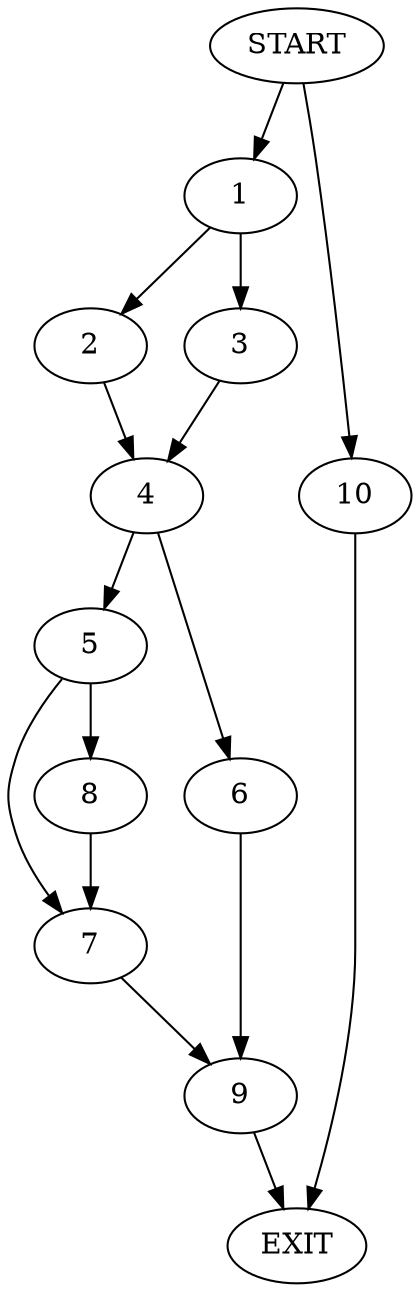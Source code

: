digraph {
0 [label="START"]
11 [label="EXIT"]
0 -> 1
1 -> 2
1 -> 3
2 -> 4
3 -> 4
4 -> 5
4 -> 6
5 -> 7
5 -> 8
6 -> 9
8 -> 7
7 -> 9
9 -> 11
0 -> 10
10 -> 11
}

